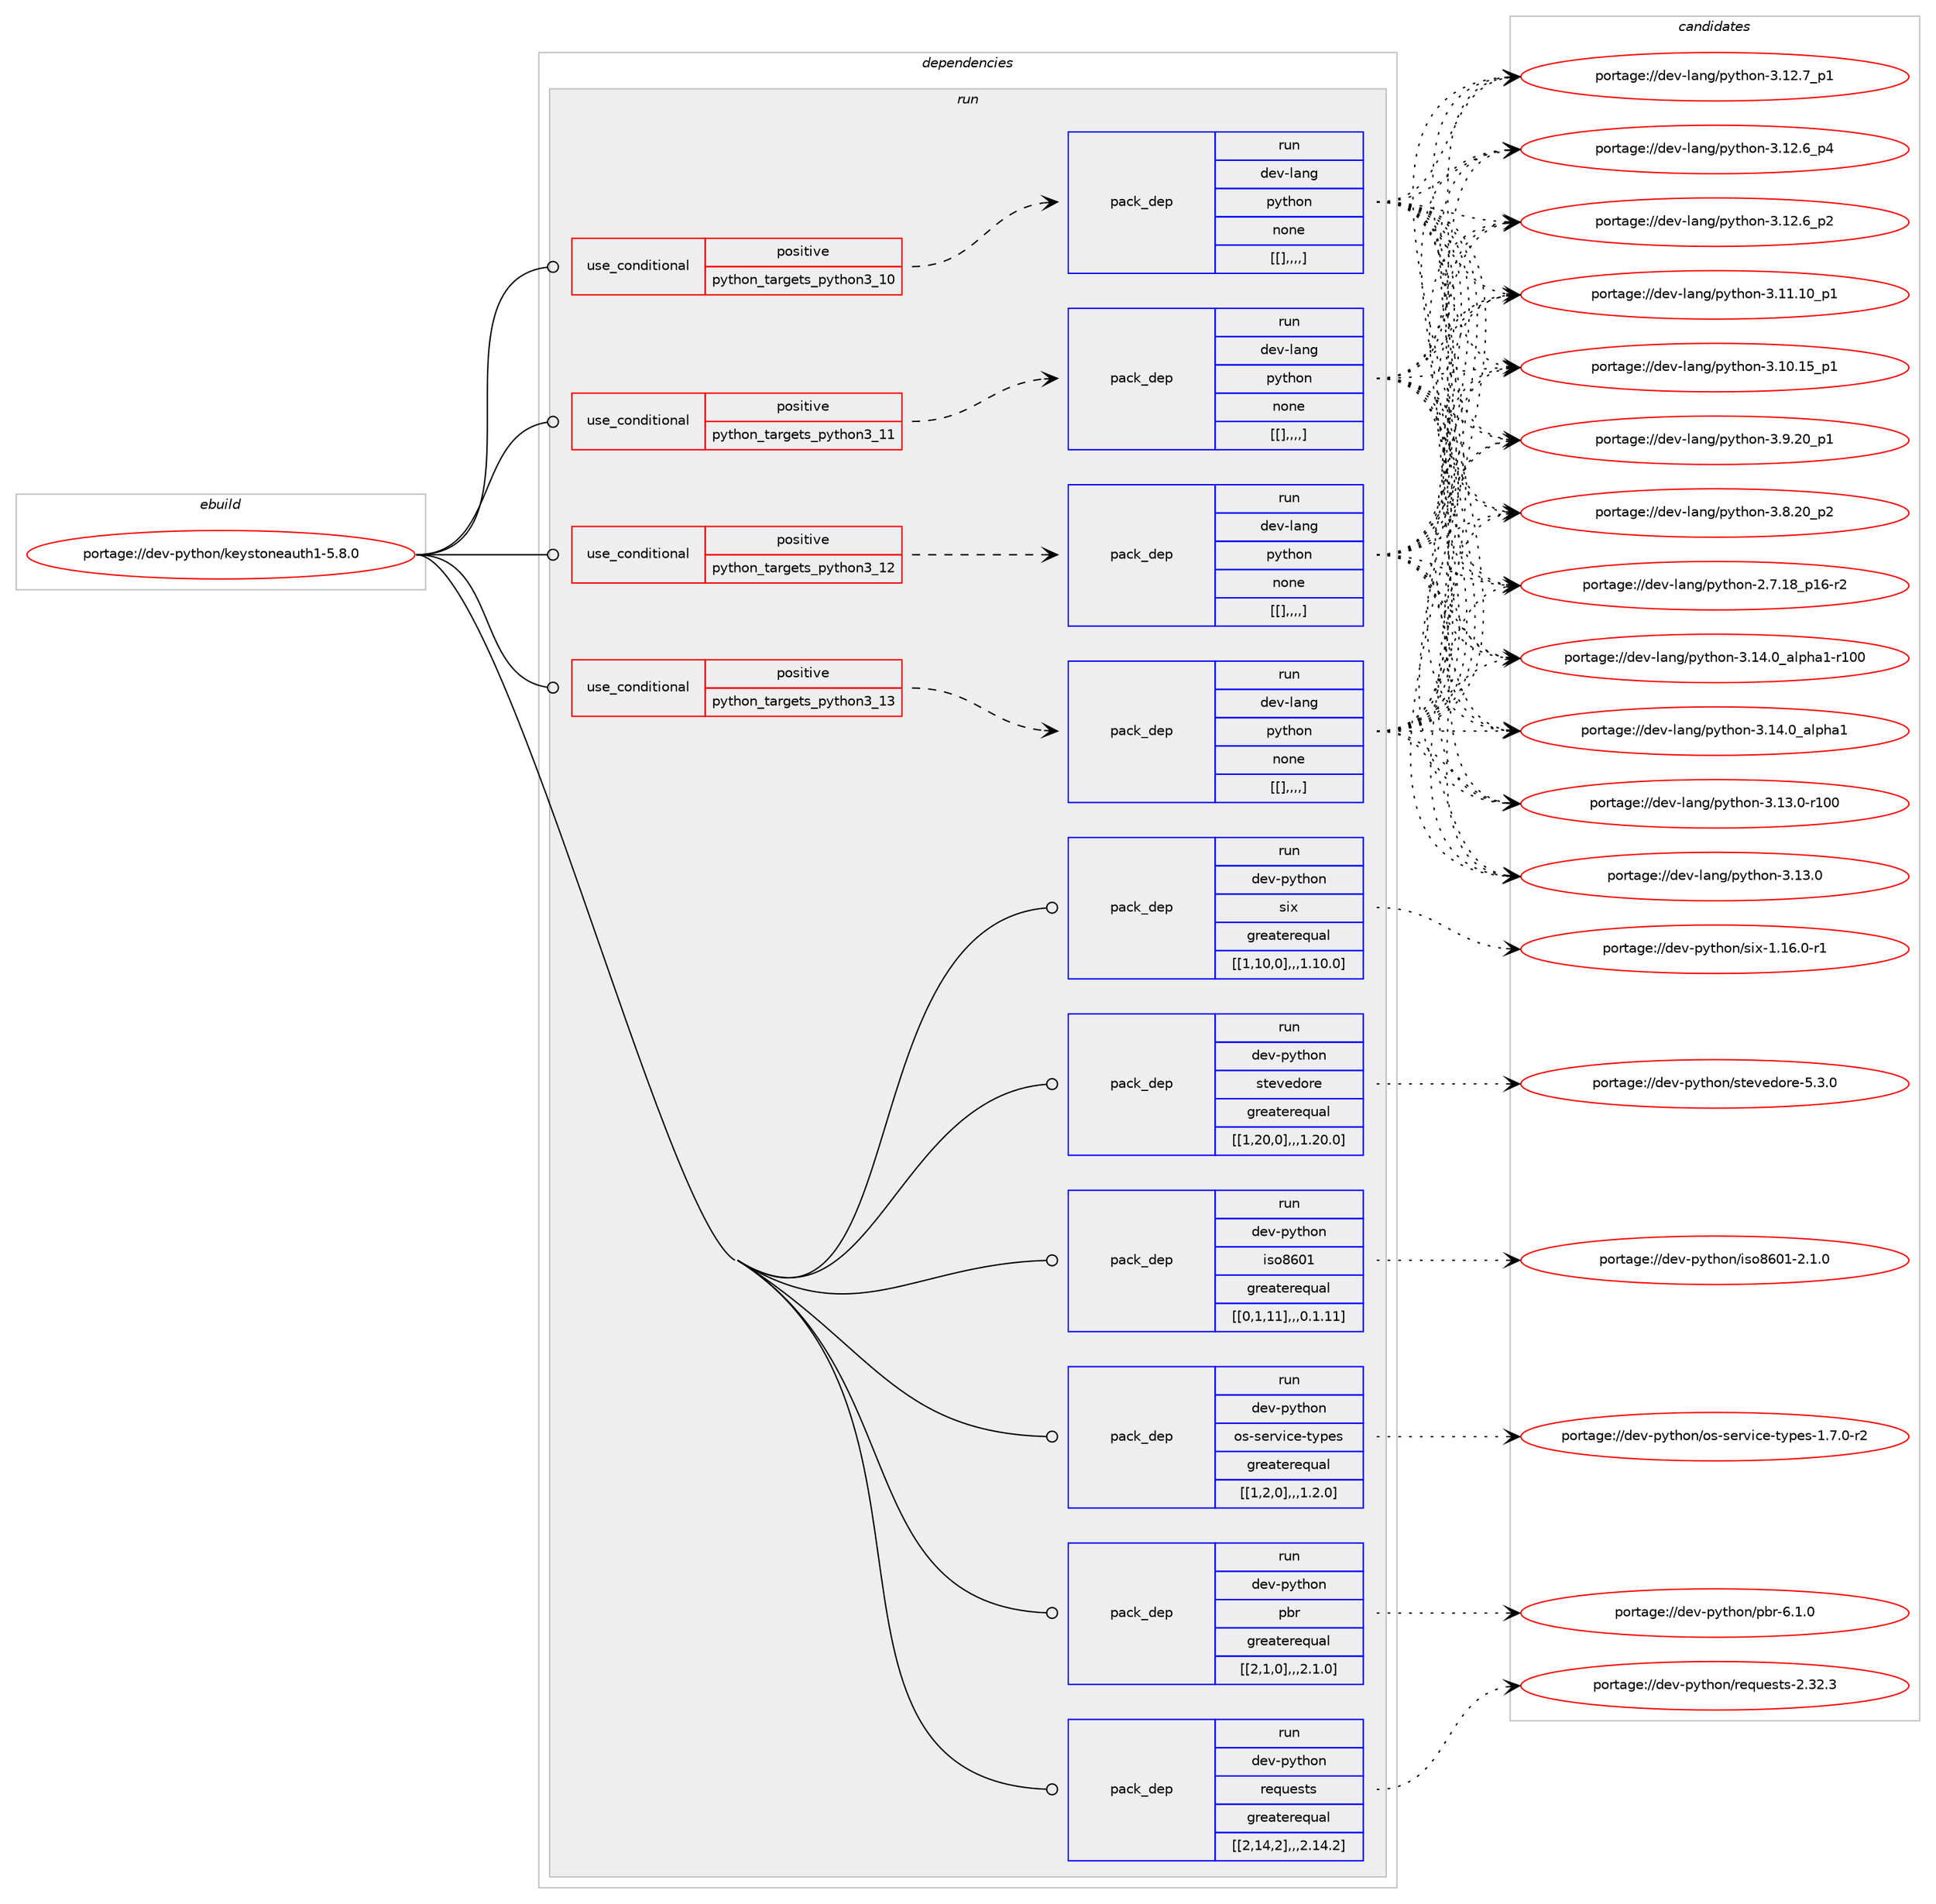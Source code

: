 digraph prolog {

# *************
# Graph options
# *************

newrank=true;
concentrate=true;
compound=true;
graph [rankdir=LR,fontname=Helvetica,fontsize=10,ranksep=1.5];#, ranksep=2.5, nodesep=0.2];
edge  [arrowhead=vee];
node  [fontname=Helvetica,fontsize=10];

# **********
# The ebuild
# **********

subgraph cluster_leftcol {
color=gray;
label=<<i>ebuild</i>>;
id [label="portage://dev-python/keystoneauth1-5.8.0", color=red, width=4, href="../dev-python/keystoneauth1-5.8.0.svg"];
}

# ****************
# The dependencies
# ****************

subgraph cluster_midcol {
color=gray;
label=<<i>dependencies</i>>;
subgraph cluster_compile {
fillcolor="#eeeeee";
style=filled;
label=<<i>compile</i>>;
}
subgraph cluster_compileandrun {
fillcolor="#eeeeee";
style=filled;
label=<<i>compile and run</i>>;
}
subgraph cluster_run {
fillcolor="#eeeeee";
style=filled;
label=<<i>run</i>>;
subgraph cond36383 {
dependency155300 [label=<<TABLE BORDER="0" CELLBORDER="1" CELLSPACING="0" CELLPADDING="4"><TR><TD ROWSPAN="3" CELLPADDING="10">use_conditional</TD></TR><TR><TD>positive</TD></TR><TR><TD>python_targets_python3_10</TD></TR></TABLE>>, shape=none, color=red];
subgraph pack117593 {
dependency155319 [label=<<TABLE BORDER="0" CELLBORDER="1" CELLSPACING="0" CELLPADDING="4" WIDTH="220"><TR><TD ROWSPAN="6" CELLPADDING="30">pack_dep</TD></TR><TR><TD WIDTH="110">run</TD></TR><TR><TD>dev-lang</TD></TR><TR><TD>python</TD></TR><TR><TD>none</TD></TR><TR><TD>[[],,,,]</TD></TR></TABLE>>, shape=none, color=blue];
}
dependency155300:e -> dependency155319:w [weight=20,style="dashed",arrowhead="vee"];
}
id:e -> dependency155300:w [weight=20,style="solid",arrowhead="odot"];
subgraph cond36422 {
dependency155361 [label=<<TABLE BORDER="0" CELLBORDER="1" CELLSPACING="0" CELLPADDING="4"><TR><TD ROWSPAN="3" CELLPADDING="10">use_conditional</TD></TR><TR><TD>positive</TD></TR><TR><TD>python_targets_python3_11</TD></TR></TABLE>>, shape=none, color=red];
subgraph pack117621 {
dependency155383 [label=<<TABLE BORDER="0" CELLBORDER="1" CELLSPACING="0" CELLPADDING="4" WIDTH="220"><TR><TD ROWSPAN="6" CELLPADDING="30">pack_dep</TD></TR><TR><TD WIDTH="110">run</TD></TR><TR><TD>dev-lang</TD></TR><TR><TD>python</TD></TR><TR><TD>none</TD></TR><TR><TD>[[],,,,]</TD></TR></TABLE>>, shape=none, color=blue];
}
dependency155361:e -> dependency155383:w [weight=20,style="dashed",arrowhead="vee"];
}
id:e -> dependency155361:w [weight=20,style="solid",arrowhead="odot"];
subgraph cond36457 {
dependency155446 [label=<<TABLE BORDER="0" CELLBORDER="1" CELLSPACING="0" CELLPADDING="4"><TR><TD ROWSPAN="3" CELLPADDING="10">use_conditional</TD></TR><TR><TD>positive</TD></TR><TR><TD>python_targets_python3_12</TD></TR></TABLE>>, shape=none, color=red];
subgraph pack117676 {
dependency155449 [label=<<TABLE BORDER="0" CELLBORDER="1" CELLSPACING="0" CELLPADDING="4" WIDTH="220"><TR><TD ROWSPAN="6" CELLPADDING="30">pack_dep</TD></TR><TR><TD WIDTH="110">run</TD></TR><TR><TD>dev-lang</TD></TR><TR><TD>python</TD></TR><TR><TD>none</TD></TR><TR><TD>[[],,,,]</TD></TR></TABLE>>, shape=none, color=blue];
}
dependency155446:e -> dependency155449:w [weight=20,style="dashed",arrowhead="vee"];
}
id:e -> dependency155446:w [weight=20,style="solid",arrowhead="odot"];
subgraph cond36469 {
dependency155466 [label=<<TABLE BORDER="0" CELLBORDER="1" CELLSPACING="0" CELLPADDING="4"><TR><TD ROWSPAN="3" CELLPADDING="10">use_conditional</TD></TR><TR><TD>positive</TD></TR><TR><TD>python_targets_python3_13</TD></TR></TABLE>>, shape=none, color=red];
subgraph pack117689 {
dependency155472 [label=<<TABLE BORDER="0" CELLBORDER="1" CELLSPACING="0" CELLPADDING="4" WIDTH="220"><TR><TD ROWSPAN="6" CELLPADDING="30">pack_dep</TD></TR><TR><TD WIDTH="110">run</TD></TR><TR><TD>dev-lang</TD></TR><TR><TD>python</TD></TR><TR><TD>none</TD></TR><TR><TD>[[],,,,]</TD></TR></TABLE>>, shape=none, color=blue];
}
dependency155466:e -> dependency155472:w [weight=20,style="dashed",arrowhead="vee"];
}
id:e -> dependency155466:w [weight=20,style="solid",arrowhead="odot"];
subgraph pack117722 {
dependency155533 [label=<<TABLE BORDER="0" CELLBORDER="1" CELLSPACING="0" CELLPADDING="4" WIDTH="220"><TR><TD ROWSPAN="6" CELLPADDING="30">pack_dep</TD></TR><TR><TD WIDTH="110">run</TD></TR><TR><TD>dev-python</TD></TR><TR><TD>iso8601</TD></TR><TR><TD>greaterequal</TD></TR><TR><TD>[[0,1,11],,,0.1.11]</TD></TR></TABLE>>, shape=none, color=blue];
}
id:e -> dependency155533:w [weight=20,style="solid",arrowhead="odot"];
subgraph pack117736 {
dependency155551 [label=<<TABLE BORDER="0" CELLBORDER="1" CELLSPACING="0" CELLPADDING="4" WIDTH="220"><TR><TD ROWSPAN="6" CELLPADDING="30">pack_dep</TD></TR><TR><TD WIDTH="110">run</TD></TR><TR><TD>dev-python</TD></TR><TR><TD>os-service-types</TD></TR><TR><TD>greaterequal</TD></TR><TR><TD>[[1,2,0],,,1.2.0]</TD></TR></TABLE>>, shape=none, color=blue];
}
id:e -> dependency155551:w [weight=20,style="solid",arrowhead="odot"];
subgraph pack117798 {
dependency155672 [label=<<TABLE BORDER="0" CELLBORDER="1" CELLSPACING="0" CELLPADDING="4" WIDTH="220"><TR><TD ROWSPAN="6" CELLPADDING="30">pack_dep</TD></TR><TR><TD WIDTH="110">run</TD></TR><TR><TD>dev-python</TD></TR><TR><TD>pbr</TD></TR><TR><TD>greaterequal</TD></TR><TR><TD>[[2,1,0],,,2.1.0]</TD></TR></TABLE>>, shape=none, color=blue];
}
id:e -> dependency155672:w [weight=20,style="solid",arrowhead="odot"];
subgraph pack117813 {
dependency155690 [label=<<TABLE BORDER="0" CELLBORDER="1" CELLSPACING="0" CELLPADDING="4" WIDTH="220"><TR><TD ROWSPAN="6" CELLPADDING="30">pack_dep</TD></TR><TR><TD WIDTH="110">run</TD></TR><TR><TD>dev-python</TD></TR><TR><TD>requests</TD></TR><TR><TD>greaterequal</TD></TR><TR><TD>[[2,14,2],,,2.14.2]</TD></TR></TABLE>>, shape=none, color=blue];
}
id:e -> dependency155690:w [weight=20,style="solid",arrowhead="odot"];
subgraph pack117859 {
dependency155831 [label=<<TABLE BORDER="0" CELLBORDER="1" CELLSPACING="0" CELLPADDING="4" WIDTH="220"><TR><TD ROWSPAN="6" CELLPADDING="30">pack_dep</TD></TR><TR><TD WIDTH="110">run</TD></TR><TR><TD>dev-python</TD></TR><TR><TD>six</TD></TR><TR><TD>greaterequal</TD></TR><TR><TD>[[1,10,0],,,1.10.0]</TD></TR></TABLE>>, shape=none, color=blue];
}
id:e -> dependency155831:w [weight=20,style="solid",arrowhead="odot"];
subgraph pack117923 {
dependency155927 [label=<<TABLE BORDER="0" CELLBORDER="1" CELLSPACING="0" CELLPADDING="4" WIDTH="220"><TR><TD ROWSPAN="6" CELLPADDING="30">pack_dep</TD></TR><TR><TD WIDTH="110">run</TD></TR><TR><TD>dev-python</TD></TR><TR><TD>stevedore</TD></TR><TR><TD>greaterequal</TD></TR><TR><TD>[[1,20,0],,,1.20.0]</TD></TR></TABLE>>, shape=none, color=blue];
}
id:e -> dependency155927:w [weight=20,style="solid",arrowhead="odot"];
}
}

# **************
# The candidates
# **************

subgraph cluster_choices {
rank=same;
color=gray;
label=<<i>candidates</i>>;

subgraph choice117717 {
color=black;
nodesep=1;
choice100101118451089711010347112121116104111110455146495246489597108112104974945114494848 [label="portage://dev-lang/python-3.14.0_alpha1-r100", color=red, width=4,href="../dev-lang/python-3.14.0_alpha1-r100.svg"];
choice1001011184510897110103471121211161041111104551464952464895971081121049749 [label="portage://dev-lang/python-3.14.0_alpha1", color=red, width=4,href="../dev-lang/python-3.14.0_alpha1.svg"];
choice1001011184510897110103471121211161041111104551464951464845114494848 [label="portage://dev-lang/python-3.13.0-r100", color=red, width=4,href="../dev-lang/python-3.13.0-r100.svg"];
choice10010111845108971101034711212111610411111045514649514648 [label="portage://dev-lang/python-3.13.0", color=red, width=4,href="../dev-lang/python-3.13.0.svg"];
choice100101118451089711010347112121116104111110455146495046559511249 [label="portage://dev-lang/python-3.12.7_p1", color=red, width=4,href="../dev-lang/python-3.12.7_p1.svg"];
choice100101118451089711010347112121116104111110455146495046549511252 [label="portage://dev-lang/python-3.12.6_p4", color=red, width=4,href="../dev-lang/python-3.12.6_p4.svg"];
choice100101118451089711010347112121116104111110455146495046549511250 [label="portage://dev-lang/python-3.12.6_p2", color=red, width=4,href="../dev-lang/python-3.12.6_p2.svg"];
choice10010111845108971101034711212111610411111045514649494649489511249 [label="portage://dev-lang/python-3.11.10_p1", color=red, width=4,href="../dev-lang/python-3.11.10_p1.svg"];
choice10010111845108971101034711212111610411111045514649484649539511249 [label="portage://dev-lang/python-3.10.15_p1", color=red, width=4,href="../dev-lang/python-3.10.15_p1.svg"];
choice100101118451089711010347112121116104111110455146574650489511249 [label="portage://dev-lang/python-3.9.20_p1", color=red, width=4,href="../dev-lang/python-3.9.20_p1.svg"];
choice100101118451089711010347112121116104111110455146564650489511250 [label="portage://dev-lang/python-3.8.20_p2", color=red, width=4,href="../dev-lang/python-3.8.20_p2.svg"];
choice100101118451089711010347112121116104111110455046554649569511249544511450 [label="portage://dev-lang/python-2.7.18_p16-r2", color=red, width=4,href="../dev-lang/python-2.7.18_p16-r2.svg"];
dependency155319:e -> choice100101118451089711010347112121116104111110455146495246489597108112104974945114494848:w [style=dotted,weight="100"];
dependency155319:e -> choice1001011184510897110103471121211161041111104551464952464895971081121049749:w [style=dotted,weight="100"];
dependency155319:e -> choice1001011184510897110103471121211161041111104551464951464845114494848:w [style=dotted,weight="100"];
dependency155319:e -> choice10010111845108971101034711212111610411111045514649514648:w [style=dotted,weight="100"];
dependency155319:e -> choice100101118451089711010347112121116104111110455146495046559511249:w [style=dotted,weight="100"];
dependency155319:e -> choice100101118451089711010347112121116104111110455146495046549511252:w [style=dotted,weight="100"];
dependency155319:e -> choice100101118451089711010347112121116104111110455146495046549511250:w [style=dotted,weight="100"];
dependency155319:e -> choice10010111845108971101034711212111610411111045514649494649489511249:w [style=dotted,weight="100"];
dependency155319:e -> choice10010111845108971101034711212111610411111045514649484649539511249:w [style=dotted,weight="100"];
dependency155319:e -> choice100101118451089711010347112121116104111110455146574650489511249:w [style=dotted,weight="100"];
dependency155319:e -> choice100101118451089711010347112121116104111110455146564650489511250:w [style=dotted,weight="100"];
dependency155319:e -> choice100101118451089711010347112121116104111110455046554649569511249544511450:w [style=dotted,weight="100"];
}
subgraph choice117741 {
color=black;
nodesep=1;
choice100101118451089711010347112121116104111110455146495246489597108112104974945114494848 [label="portage://dev-lang/python-3.14.0_alpha1-r100", color=red, width=4,href="../dev-lang/python-3.14.0_alpha1-r100.svg"];
choice1001011184510897110103471121211161041111104551464952464895971081121049749 [label="portage://dev-lang/python-3.14.0_alpha1", color=red, width=4,href="../dev-lang/python-3.14.0_alpha1.svg"];
choice1001011184510897110103471121211161041111104551464951464845114494848 [label="portage://dev-lang/python-3.13.0-r100", color=red, width=4,href="../dev-lang/python-3.13.0-r100.svg"];
choice10010111845108971101034711212111610411111045514649514648 [label="portage://dev-lang/python-3.13.0", color=red, width=4,href="../dev-lang/python-3.13.0.svg"];
choice100101118451089711010347112121116104111110455146495046559511249 [label="portage://dev-lang/python-3.12.7_p1", color=red, width=4,href="../dev-lang/python-3.12.7_p1.svg"];
choice100101118451089711010347112121116104111110455146495046549511252 [label="portage://dev-lang/python-3.12.6_p4", color=red, width=4,href="../dev-lang/python-3.12.6_p4.svg"];
choice100101118451089711010347112121116104111110455146495046549511250 [label="portage://dev-lang/python-3.12.6_p2", color=red, width=4,href="../dev-lang/python-3.12.6_p2.svg"];
choice10010111845108971101034711212111610411111045514649494649489511249 [label="portage://dev-lang/python-3.11.10_p1", color=red, width=4,href="../dev-lang/python-3.11.10_p1.svg"];
choice10010111845108971101034711212111610411111045514649484649539511249 [label="portage://dev-lang/python-3.10.15_p1", color=red, width=4,href="../dev-lang/python-3.10.15_p1.svg"];
choice100101118451089711010347112121116104111110455146574650489511249 [label="portage://dev-lang/python-3.9.20_p1", color=red, width=4,href="../dev-lang/python-3.9.20_p1.svg"];
choice100101118451089711010347112121116104111110455146564650489511250 [label="portage://dev-lang/python-3.8.20_p2", color=red, width=4,href="../dev-lang/python-3.8.20_p2.svg"];
choice100101118451089711010347112121116104111110455046554649569511249544511450 [label="portage://dev-lang/python-2.7.18_p16-r2", color=red, width=4,href="../dev-lang/python-2.7.18_p16-r2.svg"];
dependency155383:e -> choice100101118451089711010347112121116104111110455146495246489597108112104974945114494848:w [style=dotted,weight="100"];
dependency155383:e -> choice1001011184510897110103471121211161041111104551464952464895971081121049749:w [style=dotted,weight="100"];
dependency155383:e -> choice1001011184510897110103471121211161041111104551464951464845114494848:w [style=dotted,weight="100"];
dependency155383:e -> choice10010111845108971101034711212111610411111045514649514648:w [style=dotted,weight="100"];
dependency155383:e -> choice100101118451089711010347112121116104111110455146495046559511249:w [style=dotted,weight="100"];
dependency155383:e -> choice100101118451089711010347112121116104111110455146495046549511252:w [style=dotted,weight="100"];
dependency155383:e -> choice100101118451089711010347112121116104111110455146495046549511250:w [style=dotted,weight="100"];
dependency155383:e -> choice10010111845108971101034711212111610411111045514649494649489511249:w [style=dotted,weight="100"];
dependency155383:e -> choice10010111845108971101034711212111610411111045514649484649539511249:w [style=dotted,weight="100"];
dependency155383:e -> choice100101118451089711010347112121116104111110455146574650489511249:w [style=dotted,weight="100"];
dependency155383:e -> choice100101118451089711010347112121116104111110455146564650489511250:w [style=dotted,weight="100"];
dependency155383:e -> choice100101118451089711010347112121116104111110455046554649569511249544511450:w [style=dotted,weight="100"];
}
subgraph choice117750 {
color=black;
nodesep=1;
choice100101118451089711010347112121116104111110455146495246489597108112104974945114494848 [label="portage://dev-lang/python-3.14.0_alpha1-r100", color=red, width=4,href="../dev-lang/python-3.14.0_alpha1-r100.svg"];
choice1001011184510897110103471121211161041111104551464952464895971081121049749 [label="portage://dev-lang/python-3.14.0_alpha1", color=red, width=4,href="../dev-lang/python-3.14.0_alpha1.svg"];
choice1001011184510897110103471121211161041111104551464951464845114494848 [label="portage://dev-lang/python-3.13.0-r100", color=red, width=4,href="../dev-lang/python-3.13.0-r100.svg"];
choice10010111845108971101034711212111610411111045514649514648 [label="portage://dev-lang/python-3.13.0", color=red, width=4,href="../dev-lang/python-3.13.0.svg"];
choice100101118451089711010347112121116104111110455146495046559511249 [label="portage://dev-lang/python-3.12.7_p1", color=red, width=4,href="../dev-lang/python-3.12.7_p1.svg"];
choice100101118451089711010347112121116104111110455146495046549511252 [label="portage://dev-lang/python-3.12.6_p4", color=red, width=4,href="../dev-lang/python-3.12.6_p4.svg"];
choice100101118451089711010347112121116104111110455146495046549511250 [label="portage://dev-lang/python-3.12.6_p2", color=red, width=4,href="../dev-lang/python-3.12.6_p2.svg"];
choice10010111845108971101034711212111610411111045514649494649489511249 [label="portage://dev-lang/python-3.11.10_p1", color=red, width=4,href="../dev-lang/python-3.11.10_p1.svg"];
choice10010111845108971101034711212111610411111045514649484649539511249 [label="portage://dev-lang/python-3.10.15_p1", color=red, width=4,href="../dev-lang/python-3.10.15_p1.svg"];
choice100101118451089711010347112121116104111110455146574650489511249 [label="portage://dev-lang/python-3.9.20_p1", color=red, width=4,href="../dev-lang/python-3.9.20_p1.svg"];
choice100101118451089711010347112121116104111110455146564650489511250 [label="portage://dev-lang/python-3.8.20_p2", color=red, width=4,href="../dev-lang/python-3.8.20_p2.svg"];
choice100101118451089711010347112121116104111110455046554649569511249544511450 [label="portage://dev-lang/python-2.7.18_p16-r2", color=red, width=4,href="../dev-lang/python-2.7.18_p16-r2.svg"];
dependency155449:e -> choice100101118451089711010347112121116104111110455146495246489597108112104974945114494848:w [style=dotted,weight="100"];
dependency155449:e -> choice1001011184510897110103471121211161041111104551464952464895971081121049749:w [style=dotted,weight="100"];
dependency155449:e -> choice1001011184510897110103471121211161041111104551464951464845114494848:w [style=dotted,weight="100"];
dependency155449:e -> choice10010111845108971101034711212111610411111045514649514648:w [style=dotted,weight="100"];
dependency155449:e -> choice100101118451089711010347112121116104111110455146495046559511249:w [style=dotted,weight="100"];
dependency155449:e -> choice100101118451089711010347112121116104111110455146495046549511252:w [style=dotted,weight="100"];
dependency155449:e -> choice100101118451089711010347112121116104111110455146495046549511250:w [style=dotted,weight="100"];
dependency155449:e -> choice10010111845108971101034711212111610411111045514649494649489511249:w [style=dotted,weight="100"];
dependency155449:e -> choice10010111845108971101034711212111610411111045514649484649539511249:w [style=dotted,weight="100"];
dependency155449:e -> choice100101118451089711010347112121116104111110455146574650489511249:w [style=dotted,weight="100"];
dependency155449:e -> choice100101118451089711010347112121116104111110455146564650489511250:w [style=dotted,weight="100"];
dependency155449:e -> choice100101118451089711010347112121116104111110455046554649569511249544511450:w [style=dotted,weight="100"];
}
subgraph choice117764 {
color=black;
nodesep=1;
choice100101118451089711010347112121116104111110455146495246489597108112104974945114494848 [label="portage://dev-lang/python-3.14.0_alpha1-r100", color=red, width=4,href="../dev-lang/python-3.14.0_alpha1-r100.svg"];
choice1001011184510897110103471121211161041111104551464952464895971081121049749 [label="portage://dev-lang/python-3.14.0_alpha1", color=red, width=4,href="../dev-lang/python-3.14.0_alpha1.svg"];
choice1001011184510897110103471121211161041111104551464951464845114494848 [label="portage://dev-lang/python-3.13.0-r100", color=red, width=4,href="../dev-lang/python-3.13.0-r100.svg"];
choice10010111845108971101034711212111610411111045514649514648 [label="portage://dev-lang/python-3.13.0", color=red, width=4,href="../dev-lang/python-3.13.0.svg"];
choice100101118451089711010347112121116104111110455146495046559511249 [label="portage://dev-lang/python-3.12.7_p1", color=red, width=4,href="../dev-lang/python-3.12.7_p1.svg"];
choice100101118451089711010347112121116104111110455146495046549511252 [label="portage://dev-lang/python-3.12.6_p4", color=red, width=4,href="../dev-lang/python-3.12.6_p4.svg"];
choice100101118451089711010347112121116104111110455146495046549511250 [label="portage://dev-lang/python-3.12.6_p2", color=red, width=4,href="../dev-lang/python-3.12.6_p2.svg"];
choice10010111845108971101034711212111610411111045514649494649489511249 [label="portage://dev-lang/python-3.11.10_p1", color=red, width=4,href="../dev-lang/python-3.11.10_p1.svg"];
choice10010111845108971101034711212111610411111045514649484649539511249 [label="portage://dev-lang/python-3.10.15_p1", color=red, width=4,href="../dev-lang/python-3.10.15_p1.svg"];
choice100101118451089711010347112121116104111110455146574650489511249 [label="portage://dev-lang/python-3.9.20_p1", color=red, width=4,href="../dev-lang/python-3.9.20_p1.svg"];
choice100101118451089711010347112121116104111110455146564650489511250 [label="portage://dev-lang/python-3.8.20_p2", color=red, width=4,href="../dev-lang/python-3.8.20_p2.svg"];
choice100101118451089711010347112121116104111110455046554649569511249544511450 [label="portage://dev-lang/python-2.7.18_p16-r2", color=red, width=4,href="../dev-lang/python-2.7.18_p16-r2.svg"];
dependency155472:e -> choice100101118451089711010347112121116104111110455146495246489597108112104974945114494848:w [style=dotted,weight="100"];
dependency155472:e -> choice1001011184510897110103471121211161041111104551464952464895971081121049749:w [style=dotted,weight="100"];
dependency155472:e -> choice1001011184510897110103471121211161041111104551464951464845114494848:w [style=dotted,weight="100"];
dependency155472:e -> choice10010111845108971101034711212111610411111045514649514648:w [style=dotted,weight="100"];
dependency155472:e -> choice100101118451089711010347112121116104111110455146495046559511249:w [style=dotted,weight="100"];
dependency155472:e -> choice100101118451089711010347112121116104111110455146495046549511252:w [style=dotted,weight="100"];
dependency155472:e -> choice100101118451089711010347112121116104111110455146495046549511250:w [style=dotted,weight="100"];
dependency155472:e -> choice10010111845108971101034711212111610411111045514649494649489511249:w [style=dotted,weight="100"];
dependency155472:e -> choice10010111845108971101034711212111610411111045514649484649539511249:w [style=dotted,weight="100"];
dependency155472:e -> choice100101118451089711010347112121116104111110455146574650489511249:w [style=dotted,weight="100"];
dependency155472:e -> choice100101118451089711010347112121116104111110455146564650489511250:w [style=dotted,weight="100"];
dependency155472:e -> choice100101118451089711010347112121116104111110455046554649569511249544511450:w [style=dotted,weight="100"];
}
subgraph choice117783 {
color=black;
nodesep=1;
choice100101118451121211161041111104710511511156544849455046494648 [label="portage://dev-python/iso8601-2.1.0", color=red, width=4,href="../dev-python/iso8601-2.1.0.svg"];
dependency155533:e -> choice100101118451121211161041111104710511511156544849455046494648:w [style=dotted,weight="100"];
}
subgraph choice117784 {
color=black;
nodesep=1;
choice10010111845112121116104111110471111154511510111411810599101451161211121011154549465546484511450 [label="portage://dev-python/os-service-types-1.7.0-r2", color=red, width=4,href="../dev-python/os-service-types-1.7.0-r2.svg"];
dependency155551:e -> choice10010111845112121116104111110471111154511510111411810599101451161211121011154549465546484511450:w [style=dotted,weight="100"];
}
subgraph choice117786 {
color=black;
nodesep=1;
choice100101118451121211161041111104711298114455446494648 [label="portage://dev-python/pbr-6.1.0", color=red, width=4,href="../dev-python/pbr-6.1.0.svg"];
dependency155672:e -> choice100101118451121211161041111104711298114455446494648:w [style=dotted,weight="100"];
}
subgraph choice117789 {
color=black;
nodesep=1;
choice100101118451121211161041111104711410111311710111511611545504651504651 [label="portage://dev-python/requests-2.32.3", color=red, width=4,href="../dev-python/requests-2.32.3.svg"];
dependency155690:e -> choice100101118451121211161041111104711410111311710111511611545504651504651:w [style=dotted,weight="100"];
}
subgraph choice117831 {
color=black;
nodesep=1;
choice1001011184511212111610411111047115105120454946495446484511449 [label="portage://dev-python/six-1.16.0-r1", color=red, width=4,href="../dev-python/six-1.16.0-r1.svg"];
dependency155831:e -> choice1001011184511212111610411111047115105120454946495446484511449:w [style=dotted,weight="100"];
}
subgraph choice117842 {
color=black;
nodesep=1;
choice1001011184511212111610411111047115116101118101100111114101455346514648 [label="portage://dev-python/stevedore-5.3.0", color=red, width=4,href="../dev-python/stevedore-5.3.0.svg"];
dependency155927:e -> choice1001011184511212111610411111047115116101118101100111114101455346514648:w [style=dotted,weight="100"];
}
}

}
